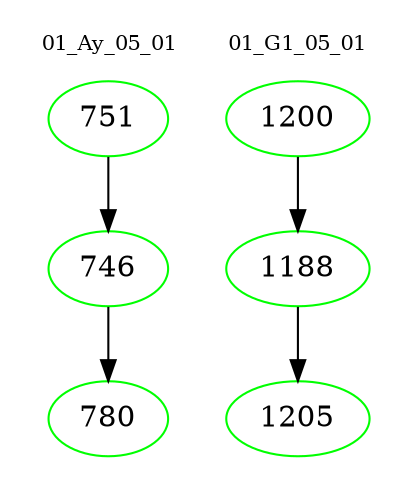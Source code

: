 digraph{
subgraph cluster_0 {
color = white
label = "01_Ay_05_01";
fontsize=10;
T0_751 [label="751", color="green"]
T0_751 -> T0_746 [color="black"]
T0_746 [label="746", color="green"]
T0_746 -> T0_780 [color="black"]
T0_780 [label="780", color="green"]
}
subgraph cluster_1 {
color = white
label = "01_G1_05_01";
fontsize=10;
T1_1200 [label="1200", color="green"]
T1_1200 -> T1_1188 [color="black"]
T1_1188 [label="1188", color="green"]
T1_1188 -> T1_1205 [color="black"]
T1_1205 [label="1205", color="green"]
}
}
